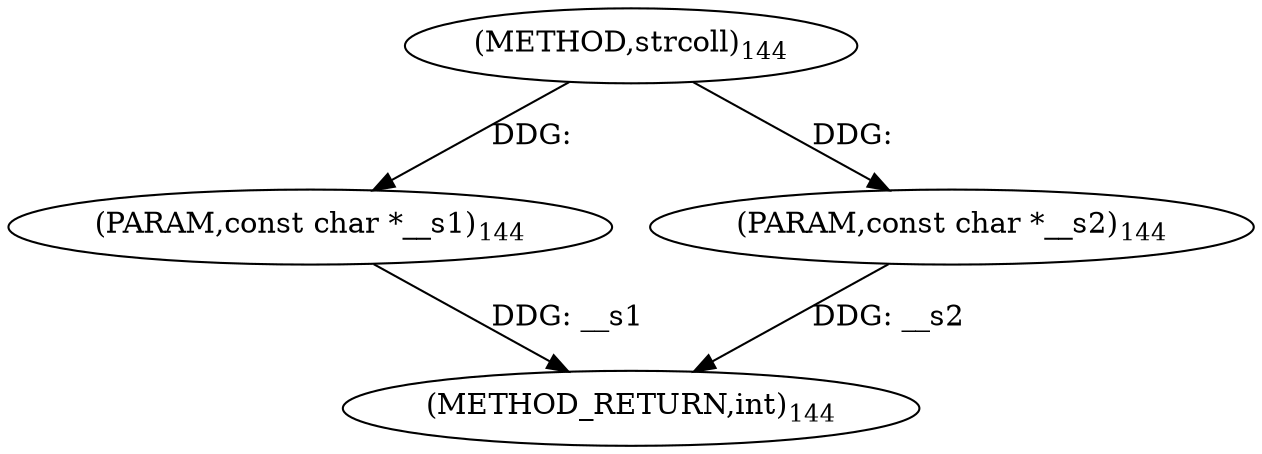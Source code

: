 digraph "strcoll" {  
"98811" [label = <(METHOD,strcoll)<SUB>144</SUB>> ]
"98814" [label = <(METHOD_RETURN,int)<SUB>144</SUB>> ]
"98812" [label = <(PARAM,const char *__s1)<SUB>144</SUB>> ]
"98813" [label = <(PARAM,const char *__s2)<SUB>144</SUB>> ]
  "98812" -> "98814"  [ label = "DDG: __s1"] 
  "98813" -> "98814"  [ label = "DDG: __s2"] 
  "98811" -> "98812"  [ label = "DDG: "] 
  "98811" -> "98813"  [ label = "DDG: "] 
}
